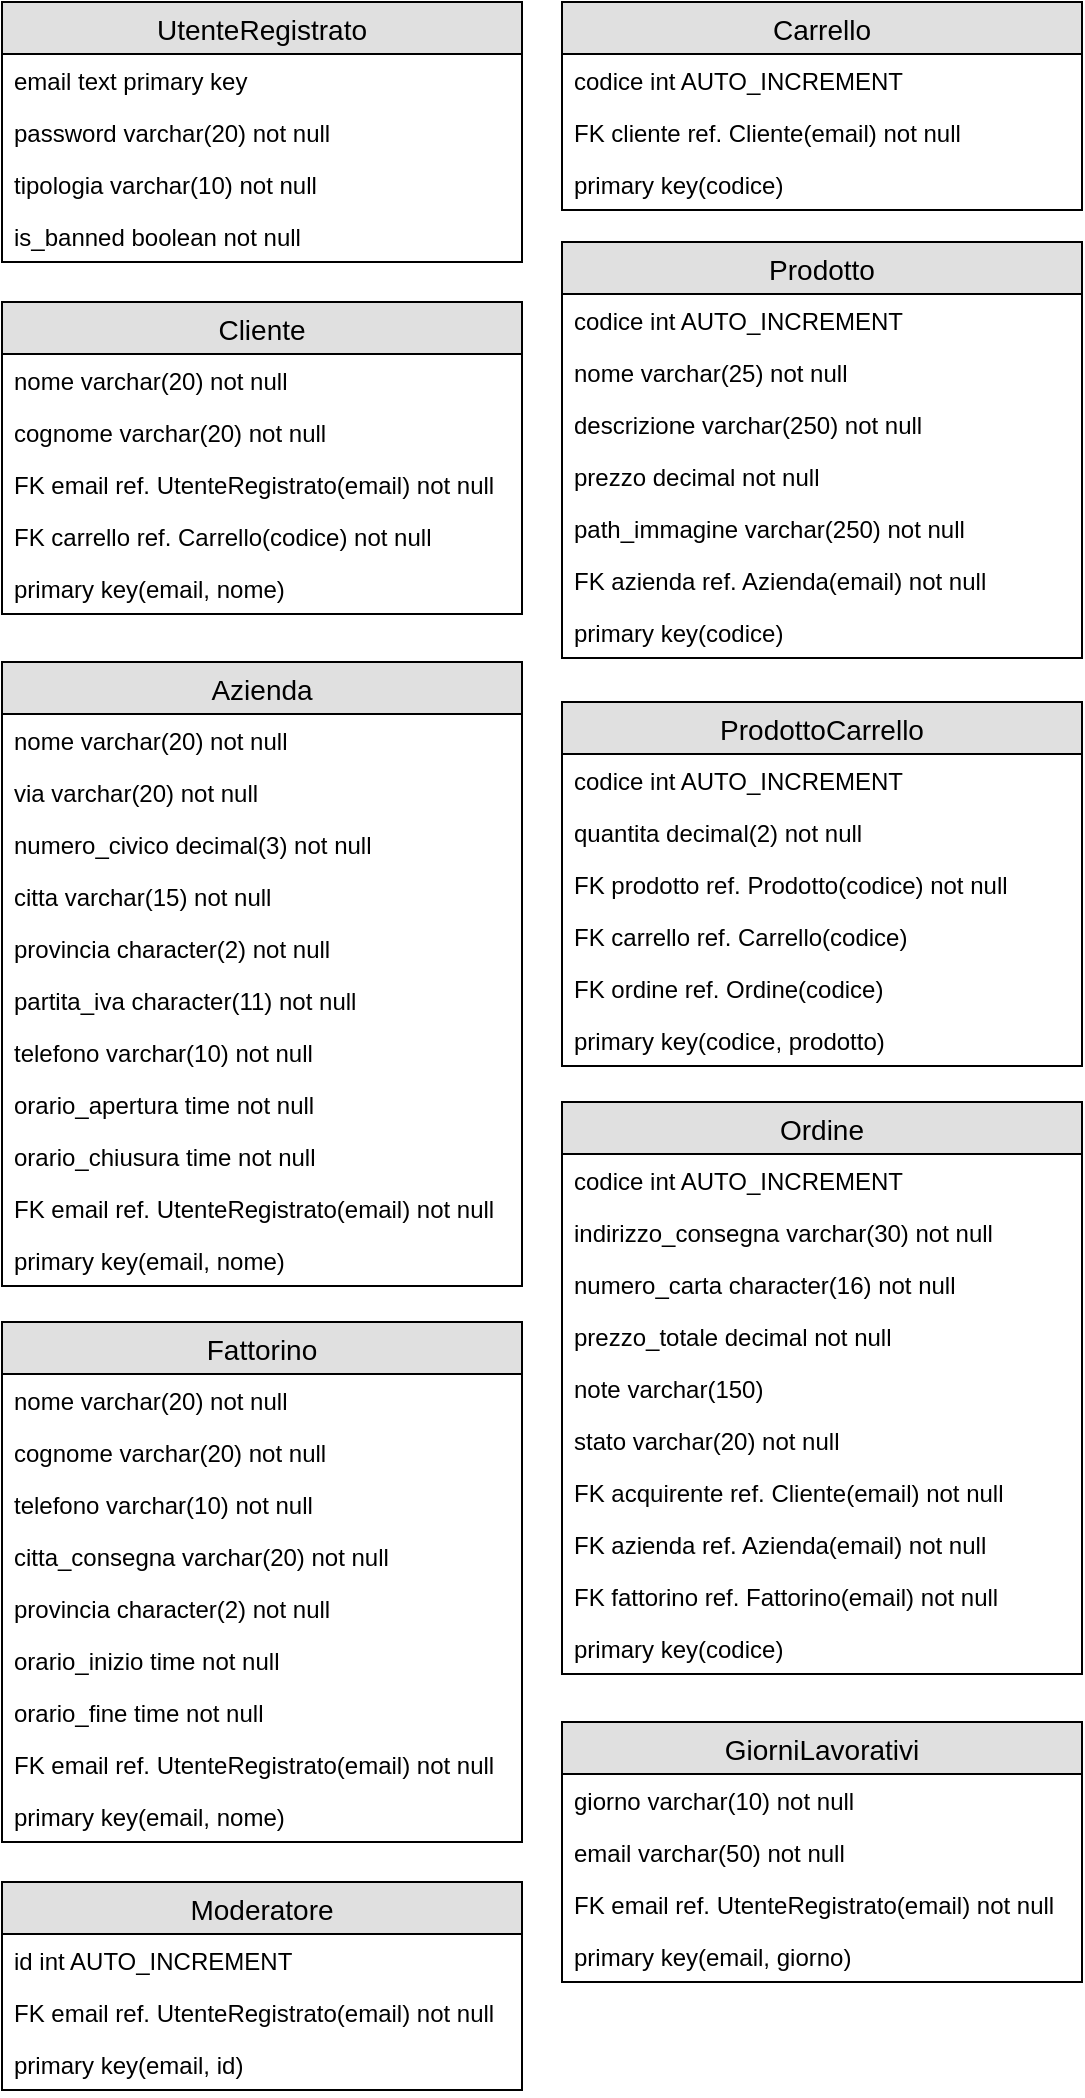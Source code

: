 <mxfile version="12.3.6" type="device" pages="1"><diagram id="85LuzKL_c4HbYvfZT2sP" name="Pagina-1"><mxGraphModel dx="1939" dy="979" grid="1" gridSize="10" guides="1" tooltips="1" connect="1" arrows="1" fold="1" page="1" pageScale="1" pageWidth="827" pageHeight="1169" math="0" shadow="0"><root><mxCell id="0"/><mxCell id="1" parent="0"/><mxCell id="py9edLyc-tWd0My7EIt6-1" value="UtenteRegistrato" style="swimlane;fontStyle=0;childLayout=stackLayout;horizontal=1;startSize=26;fillColor=#e0e0e0;horizontalStack=0;resizeParent=1;resizeParentMax=0;resizeLast=0;collapsible=1;marginBottom=0;swimlaneFillColor=#ffffff;align=center;fontSize=14;" parent="1" vertex="1"><mxGeometry x="40" y="40" width="260" height="130" as="geometry"/></mxCell><mxCell id="py9edLyc-tWd0My7EIt6-2" value="email text primary key" style="text;strokeColor=none;fillColor=none;spacingLeft=4;spacingRight=4;overflow=hidden;rotatable=0;points=[[0,0.5],[1,0.5]];portConstraint=eastwest;fontSize=12;" parent="py9edLyc-tWd0My7EIt6-1" vertex="1"><mxGeometry y="26" width="260" height="26" as="geometry"/></mxCell><mxCell id="py9edLyc-tWd0My7EIt6-3" value="password varchar(20) not null" style="text;strokeColor=none;fillColor=none;spacingLeft=4;spacingRight=4;overflow=hidden;rotatable=0;points=[[0,0.5],[1,0.5]];portConstraint=eastwest;fontSize=12;" parent="py9edLyc-tWd0My7EIt6-1" vertex="1"><mxGeometry y="52" width="260" height="26" as="geometry"/></mxCell><mxCell id="py9edLyc-tWd0My7EIt6-4" value="tipologia varchar(10) not null" style="text;strokeColor=none;fillColor=none;spacingLeft=4;spacingRight=4;overflow=hidden;rotatable=0;points=[[0,0.5],[1,0.5]];portConstraint=eastwest;fontSize=12;" parent="py9edLyc-tWd0My7EIt6-1" vertex="1"><mxGeometry y="78" width="260" height="26" as="geometry"/></mxCell><mxCell id="plscKms_ZSGpTgCb4Nuk-16" value="is_banned boolean not null" style="text;strokeColor=none;fillColor=none;spacingLeft=4;spacingRight=4;overflow=hidden;rotatable=0;points=[[0,0.5],[1,0.5]];portConstraint=eastwest;fontSize=12;" parent="py9edLyc-tWd0My7EIt6-1" vertex="1"><mxGeometry y="104" width="260" height="26" as="geometry"/></mxCell><mxCell id="plscKms_ZSGpTgCb4Nuk-6" value="Cliente" style="swimlane;fontStyle=0;childLayout=stackLayout;horizontal=1;startSize=26;fillColor=#e0e0e0;horizontalStack=0;resizeParent=1;resizeParentMax=0;resizeLast=0;collapsible=1;marginBottom=0;swimlaneFillColor=#ffffff;align=center;fontSize=14;" parent="1" vertex="1"><mxGeometry x="40" y="190" width="260" height="156" as="geometry"/></mxCell><mxCell id="plscKms_ZSGpTgCb4Nuk-8" value="nome varchar(20) not null" style="text;strokeColor=none;fillColor=none;spacingLeft=4;spacingRight=4;overflow=hidden;rotatable=0;points=[[0,0.5],[1,0.5]];portConstraint=eastwest;fontSize=12;" parent="plscKms_ZSGpTgCb4Nuk-6" vertex="1"><mxGeometry y="26" width="260" height="26" as="geometry"/></mxCell><mxCell id="plscKms_ZSGpTgCb4Nuk-9" value="cognome varchar(20) not null" style="text;strokeColor=none;fillColor=none;spacingLeft=4;spacingRight=4;overflow=hidden;rotatable=0;points=[[0,0.5],[1,0.5]];portConstraint=eastwest;fontSize=12;" parent="plscKms_ZSGpTgCb4Nuk-6" vertex="1"><mxGeometry y="52" width="260" height="26" as="geometry"/></mxCell><mxCell id="plscKms_ZSGpTgCb4Nuk-19" value="FK email ref. UtenteRegistrato(email) not null" style="text;strokeColor=none;fillColor=none;spacingLeft=4;spacingRight=4;overflow=hidden;rotatable=0;points=[[0,0.5],[1,0.5]];portConstraint=eastwest;fontSize=12;" parent="plscKms_ZSGpTgCb4Nuk-6" vertex="1"><mxGeometry y="78" width="260" height="26" as="geometry"/></mxCell><mxCell id="uDAPxce4U9wjJS62TjSw-6" value="FK carrello ref. Carrello(codice) not null" style="text;strokeColor=none;fillColor=none;spacingLeft=4;spacingRight=4;overflow=hidden;rotatable=0;points=[[0,0.5],[1,0.5]];portConstraint=eastwest;fontSize=12;" vertex="1" parent="plscKms_ZSGpTgCb4Nuk-6"><mxGeometry y="104" width="260" height="26" as="geometry"/></mxCell><mxCell id="plscKms_ZSGpTgCb4Nuk-25" value="primary key(email, nome)" style="text;strokeColor=none;fillColor=none;spacingLeft=4;spacingRight=4;overflow=hidden;rotatable=0;points=[[0,0.5],[1,0.5]];portConstraint=eastwest;fontSize=12;" parent="plscKms_ZSGpTgCb4Nuk-6" vertex="1"><mxGeometry y="130" width="260" height="26" as="geometry"/></mxCell><mxCell id="plscKms_ZSGpTgCb4Nuk-27" value="Azienda" style="swimlane;fontStyle=0;childLayout=stackLayout;horizontal=1;startSize=26;fillColor=#e0e0e0;horizontalStack=0;resizeParent=1;resizeParentMax=0;resizeLast=0;collapsible=1;marginBottom=0;swimlaneFillColor=#ffffff;align=center;fontSize=14;" parent="1" vertex="1"><mxGeometry x="40" y="370" width="260" height="312" as="geometry"/></mxCell><mxCell id="plscKms_ZSGpTgCb4Nuk-29" value="nome varchar(20) not null" style="text;strokeColor=none;fillColor=none;spacingLeft=4;spacingRight=4;overflow=hidden;rotatable=0;points=[[0,0.5],[1,0.5]];portConstraint=eastwest;fontSize=12;" parent="plscKms_ZSGpTgCb4Nuk-27" vertex="1"><mxGeometry y="26" width="260" height="26" as="geometry"/></mxCell><mxCell id="plscKms_ZSGpTgCb4Nuk-30" value="via varchar(20) not null" style="text;strokeColor=none;fillColor=none;spacingLeft=4;spacingRight=4;overflow=hidden;rotatable=0;points=[[0,0.5],[1,0.5]];portConstraint=eastwest;fontSize=12;" parent="plscKms_ZSGpTgCb4Nuk-27" vertex="1"><mxGeometry y="52" width="260" height="26" as="geometry"/></mxCell><mxCell id="plscKms_ZSGpTgCb4Nuk-45" value="numero_civico decimal(3) not null" style="text;strokeColor=none;fillColor=none;spacingLeft=4;spacingRight=4;overflow=hidden;rotatable=0;points=[[0,0.5],[1,0.5]];portConstraint=eastwest;fontSize=12;" parent="plscKms_ZSGpTgCb4Nuk-27" vertex="1"><mxGeometry y="78" width="260" height="26" as="geometry"/></mxCell><mxCell id="plscKms_ZSGpTgCb4Nuk-46" value="citta varchar(15) not null" style="text;strokeColor=none;fillColor=none;spacingLeft=4;spacingRight=4;overflow=hidden;rotatable=0;points=[[0,0.5],[1,0.5]];portConstraint=eastwest;fontSize=12;" parent="plscKms_ZSGpTgCb4Nuk-27" vertex="1"><mxGeometry y="104" width="260" height="26" as="geometry"/></mxCell><mxCell id="plscKms_ZSGpTgCb4Nuk-47" value="provincia character(2) not null" style="text;strokeColor=none;fillColor=none;spacingLeft=4;spacingRight=4;overflow=hidden;rotatable=0;points=[[0,0.5],[1,0.5]];portConstraint=eastwest;fontSize=12;" parent="plscKms_ZSGpTgCb4Nuk-27" vertex="1"><mxGeometry y="130" width="260" height="26" as="geometry"/></mxCell><mxCell id="plscKms_ZSGpTgCb4Nuk-50" value="partita_iva character(11) not null" style="text;strokeColor=none;fillColor=none;spacingLeft=4;spacingRight=4;overflow=hidden;rotatable=0;points=[[0,0.5],[1,0.5]];portConstraint=eastwest;fontSize=12;" parent="plscKms_ZSGpTgCb4Nuk-27" vertex="1"><mxGeometry y="156" width="260" height="26" as="geometry"/></mxCell><mxCell id="plscKms_ZSGpTgCb4Nuk-51" value="telefono varchar(10) not null" style="text;strokeColor=none;fillColor=none;spacingLeft=4;spacingRight=4;overflow=hidden;rotatable=0;points=[[0,0.5],[1,0.5]];portConstraint=eastwest;fontSize=12;" parent="plscKms_ZSGpTgCb4Nuk-27" vertex="1"><mxGeometry y="182" width="260" height="26" as="geometry"/></mxCell><mxCell id="plscKms_ZSGpTgCb4Nuk-73" value="orario_apertura time not null" style="text;strokeColor=none;fillColor=none;spacingLeft=4;spacingRight=4;overflow=hidden;rotatable=0;points=[[0,0.5],[1,0.5]];portConstraint=eastwest;fontSize=12;" parent="plscKms_ZSGpTgCb4Nuk-27" vertex="1"><mxGeometry y="208" width="260" height="26" as="geometry"/></mxCell><mxCell id="plscKms_ZSGpTgCb4Nuk-74" value="orario_chiusura time not null" style="text;strokeColor=none;fillColor=none;spacingLeft=4;spacingRight=4;overflow=hidden;rotatable=0;points=[[0,0.5],[1,0.5]];portConstraint=eastwest;fontSize=12;" parent="plscKms_ZSGpTgCb4Nuk-27" vertex="1"><mxGeometry y="234" width="260" height="26" as="geometry"/></mxCell><mxCell id="plscKms_ZSGpTgCb4Nuk-52" value="FK email ref. UtenteRegistrato(email) not null" style="text;strokeColor=none;fillColor=none;spacingLeft=4;spacingRight=4;overflow=hidden;rotatable=0;points=[[0,0.5],[1,0.5]];portConstraint=eastwest;fontSize=12;" parent="plscKms_ZSGpTgCb4Nuk-27" vertex="1"><mxGeometry y="260" width="260" height="26" as="geometry"/></mxCell><mxCell id="plscKms_ZSGpTgCb4Nuk-66" value="primary key(email, nome)" style="text;strokeColor=none;fillColor=none;spacingLeft=4;spacingRight=4;overflow=hidden;rotatable=0;points=[[0,0.5],[1,0.5]];portConstraint=eastwest;fontSize=12;" parent="plscKms_ZSGpTgCb4Nuk-27" vertex="1"><mxGeometry y="286" width="260" height="26" as="geometry"/></mxCell><mxCell id="plscKms_ZSGpTgCb4Nuk-67" value="Fattorino" style="swimlane;fontStyle=0;childLayout=stackLayout;horizontal=1;startSize=26;fillColor=#e0e0e0;horizontalStack=0;resizeParent=1;resizeParentMax=0;resizeLast=0;collapsible=1;marginBottom=0;swimlaneFillColor=#ffffff;align=center;fontSize=14;" parent="1" vertex="1"><mxGeometry x="40" y="700" width="260" height="260" as="geometry"/></mxCell><mxCell id="plscKms_ZSGpTgCb4Nuk-69" value="nome varchar(20) not null" style="text;strokeColor=none;fillColor=none;spacingLeft=4;spacingRight=4;overflow=hidden;rotatable=0;points=[[0,0.5],[1,0.5]];portConstraint=eastwest;fontSize=12;" parent="plscKms_ZSGpTgCb4Nuk-67" vertex="1"><mxGeometry y="26" width="260" height="26" as="geometry"/></mxCell><mxCell id="plscKms_ZSGpTgCb4Nuk-70" value="cognome varchar(20) not null" style="text;strokeColor=none;fillColor=none;spacingLeft=4;spacingRight=4;overflow=hidden;rotatable=0;points=[[0,0.5],[1,0.5]];portConstraint=eastwest;fontSize=12;" parent="plscKms_ZSGpTgCb4Nuk-67" vertex="1"><mxGeometry y="52" width="260" height="26" as="geometry"/></mxCell><mxCell id="plscKms_ZSGpTgCb4Nuk-75" value="telefono varchar(10) not null" style="text;strokeColor=none;fillColor=none;spacingLeft=4;spacingRight=4;overflow=hidden;rotatable=0;points=[[0,0.5],[1,0.5]];portConstraint=eastwest;fontSize=12;" parent="plscKms_ZSGpTgCb4Nuk-67" vertex="1"><mxGeometry y="78" width="260" height="26" as="geometry"/></mxCell><mxCell id="plscKms_ZSGpTgCb4Nuk-76" value="citta_consegna varchar(20) not null" style="text;strokeColor=none;fillColor=none;spacingLeft=4;spacingRight=4;overflow=hidden;rotatable=0;points=[[0,0.5],[1,0.5]];portConstraint=eastwest;fontSize=12;" parent="plscKms_ZSGpTgCb4Nuk-67" vertex="1"><mxGeometry y="104" width="260" height="26" as="geometry"/></mxCell><mxCell id="plscKms_ZSGpTgCb4Nuk-77" value="provincia character(2) not null" style="text;strokeColor=none;fillColor=none;spacingLeft=4;spacingRight=4;overflow=hidden;rotatable=0;points=[[0,0.5],[1,0.5]];portConstraint=eastwest;fontSize=12;" parent="plscKms_ZSGpTgCb4Nuk-67" vertex="1"><mxGeometry y="130" width="260" height="26" as="geometry"/></mxCell><mxCell id="plscKms_ZSGpTgCb4Nuk-78" value="orario_inizio time not null" style="text;strokeColor=none;fillColor=none;spacingLeft=4;spacingRight=4;overflow=hidden;rotatable=0;points=[[0,0.5],[1,0.5]];portConstraint=eastwest;fontSize=12;" parent="plscKms_ZSGpTgCb4Nuk-67" vertex="1"><mxGeometry y="156" width="260" height="26" as="geometry"/></mxCell><mxCell id="plscKms_ZSGpTgCb4Nuk-79" value="orario_fine time not null" style="text;strokeColor=none;fillColor=none;spacingLeft=4;spacingRight=4;overflow=hidden;rotatable=0;points=[[0,0.5],[1,0.5]];portConstraint=eastwest;fontSize=12;" parent="plscKms_ZSGpTgCb4Nuk-67" vertex="1"><mxGeometry y="182" width="260" height="26" as="geometry"/></mxCell><mxCell id="plscKms_ZSGpTgCb4Nuk-71" value="FK email ref. UtenteRegistrato(email) not null" style="text;strokeColor=none;fillColor=none;spacingLeft=4;spacingRight=4;overflow=hidden;rotatable=0;points=[[0,0.5],[1,0.5]];portConstraint=eastwest;fontSize=12;" parent="plscKms_ZSGpTgCb4Nuk-67" vertex="1"><mxGeometry y="208" width="260" height="26" as="geometry"/></mxCell><mxCell id="plscKms_ZSGpTgCb4Nuk-72" value="primary key(email, nome)" style="text;strokeColor=none;fillColor=none;spacingLeft=4;spacingRight=4;overflow=hidden;rotatable=0;points=[[0,0.5],[1,0.5]];portConstraint=eastwest;fontSize=12;" parent="plscKms_ZSGpTgCb4Nuk-67" vertex="1"><mxGeometry y="234" width="260" height="26" as="geometry"/></mxCell><mxCell id="plscKms_ZSGpTgCb4Nuk-80" value="Moderatore" style="swimlane;fontStyle=0;childLayout=stackLayout;horizontal=1;startSize=26;fillColor=#e0e0e0;horizontalStack=0;resizeParent=1;resizeParentMax=0;resizeLast=0;collapsible=1;marginBottom=0;swimlaneFillColor=#ffffff;align=center;fontSize=14;" parent="1" vertex="1"><mxGeometry x="40" y="980" width="260" height="104" as="geometry"/></mxCell><mxCell id="plscKms_ZSGpTgCb4Nuk-81" value="id int AUTO_INCREMENT" style="text;strokeColor=none;fillColor=none;spacingLeft=4;spacingRight=4;overflow=hidden;rotatable=0;points=[[0,0.5],[1,0.5]];portConstraint=eastwest;fontSize=12;" parent="plscKms_ZSGpTgCb4Nuk-80" vertex="1"><mxGeometry y="26" width="260" height="26" as="geometry"/></mxCell><mxCell id="plscKms_ZSGpTgCb4Nuk-84" value="FK email ref. UtenteRegistrato(email) not null" style="text;strokeColor=none;fillColor=none;spacingLeft=4;spacingRight=4;overflow=hidden;rotatable=0;points=[[0,0.5],[1,0.5]];portConstraint=eastwest;fontSize=12;" parent="plscKms_ZSGpTgCb4Nuk-80" vertex="1"><mxGeometry y="52" width="260" height="26" as="geometry"/></mxCell><mxCell id="plscKms_ZSGpTgCb4Nuk-85" value="primary key(email, id)" style="text;strokeColor=none;fillColor=none;spacingLeft=4;spacingRight=4;overflow=hidden;rotatable=0;points=[[0,0.5],[1,0.5]];portConstraint=eastwest;fontSize=12;" parent="plscKms_ZSGpTgCb4Nuk-80" vertex="1"><mxGeometry y="78" width="260" height="26" as="geometry"/></mxCell><mxCell id="plscKms_ZSGpTgCb4Nuk-86" value="GiorniLavorativi" style="swimlane;fontStyle=0;childLayout=stackLayout;horizontal=1;startSize=26;fillColor=#e0e0e0;horizontalStack=0;resizeParent=1;resizeParentMax=0;resizeLast=0;collapsible=1;marginBottom=0;swimlaneFillColor=#ffffff;align=center;fontSize=14;" parent="1" vertex="1"><mxGeometry x="320" y="900" width="260" height="130" as="geometry"/></mxCell><mxCell id="plscKms_ZSGpTgCb4Nuk-87" value="giorno varchar(10) not null" style="text;strokeColor=none;fillColor=none;spacingLeft=4;spacingRight=4;overflow=hidden;rotatable=0;points=[[0,0.5],[1,0.5]];portConstraint=eastwest;fontSize=12;" parent="plscKms_ZSGpTgCb4Nuk-86" vertex="1"><mxGeometry y="26" width="260" height="26" as="geometry"/></mxCell><mxCell id="plscKms_ZSGpTgCb4Nuk-88" value="email varchar(50) not null" style="text;strokeColor=none;fillColor=none;spacingLeft=4;spacingRight=4;overflow=hidden;rotatable=0;points=[[0,0.5],[1,0.5]];portConstraint=eastwest;fontSize=12;" parent="plscKms_ZSGpTgCb4Nuk-86" vertex="1"><mxGeometry y="52" width="260" height="26" as="geometry"/></mxCell><mxCell id="plscKms_ZSGpTgCb4Nuk-90" value="FK email ref. UtenteRegistrato(email) not null" style="text;strokeColor=none;fillColor=none;spacingLeft=4;spacingRight=4;overflow=hidden;rotatable=0;points=[[0,0.5],[1,0.5]];portConstraint=eastwest;fontSize=12;" parent="plscKms_ZSGpTgCb4Nuk-86" vertex="1"><mxGeometry y="78" width="260" height="26" as="geometry"/></mxCell><mxCell id="plscKms_ZSGpTgCb4Nuk-89" value="primary key(email, giorno)" style="text;strokeColor=none;fillColor=none;spacingLeft=4;spacingRight=4;overflow=hidden;rotatable=0;points=[[0,0.5],[1,0.5]];portConstraint=eastwest;fontSize=12;" parent="plscKms_ZSGpTgCb4Nuk-86" vertex="1"><mxGeometry y="104" width="260" height="26" as="geometry"/></mxCell><mxCell id="plscKms_ZSGpTgCb4Nuk-91" value="Carrello" style="swimlane;fontStyle=0;childLayout=stackLayout;horizontal=1;startSize=26;fillColor=#e0e0e0;horizontalStack=0;resizeParent=1;resizeParentMax=0;resizeLast=0;collapsible=1;marginBottom=0;swimlaneFillColor=#ffffff;align=center;fontSize=14;" parent="1" vertex="1"><mxGeometry x="320" y="40" width="260" height="104" as="geometry"/></mxCell><mxCell id="plscKms_ZSGpTgCb4Nuk-92" value="codice int AUTO_INCREMENT" style="text;strokeColor=none;fillColor=none;spacingLeft=4;spacingRight=4;overflow=hidden;rotatable=0;points=[[0,0.5],[1,0.5]];portConstraint=eastwest;fontSize=12;" parent="plscKms_ZSGpTgCb4Nuk-91" vertex="1"><mxGeometry y="26" width="260" height="26" as="geometry"/></mxCell><mxCell id="uDAPxce4U9wjJS62TjSw-8" value="FK cliente ref. Cliente(email) not null" style="text;strokeColor=none;fillColor=none;spacingLeft=4;spacingRight=4;overflow=hidden;rotatable=0;points=[[0,0.5],[1,0.5]];portConstraint=eastwest;fontSize=12;" vertex="1" parent="plscKms_ZSGpTgCb4Nuk-91"><mxGeometry y="52" width="260" height="26" as="geometry"/></mxCell><mxCell id="plscKms_ZSGpTgCb4Nuk-93" value="primary key(codice)" style="text;strokeColor=none;fillColor=none;spacingLeft=4;spacingRight=4;overflow=hidden;rotatable=0;points=[[0,0.5],[1,0.5]];portConstraint=eastwest;fontSize=12;" parent="plscKms_ZSGpTgCb4Nuk-91" vertex="1"><mxGeometry y="78" width="260" height="26" as="geometry"/></mxCell><mxCell id="uDAPxce4U9wjJS62TjSw-2" value="Prodotto" style="swimlane;fontStyle=0;childLayout=stackLayout;horizontal=1;startSize=26;fillColor=#e0e0e0;horizontalStack=0;resizeParent=1;resizeParentMax=0;resizeLast=0;collapsible=1;marginBottom=0;swimlaneFillColor=#ffffff;align=center;fontSize=14;" vertex="1" parent="1"><mxGeometry x="320" y="160" width="260" height="208" as="geometry"/></mxCell><mxCell id="uDAPxce4U9wjJS62TjSw-3" value="codice int AUTO_INCREMENT" style="text;strokeColor=none;fillColor=none;spacingLeft=4;spacingRight=4;overflow=hidden;rotatable=0;points=[[0,0.5],[1,0.5]];portConstraint=eastwest;fontSize=12;" vertex="1" parent="uDAPxce4U9wjJS62TjSw-2"><mxGeometry y="26" width="260" height="26" as="geometry"/></mxCell><mxCell id="uDAPxce4U9wjJS62TjSw-4" value="nome varchar(25) not null" style="text;strokeColor=none;fillColor=none;spacingLeft=4;spacingRight=4;overflow=hidden;rotatable=0;points=[[0,0.5],[1,0.5]];portConstraint=eastwest;fontSize=12;" vertex="1" parent="uDAPxce4U9wjJS62TjSw-2"><mxGeometry y="52" width="260" height="26" as="geometry"/></mxCell><mxCell id="uDAPxce4U9wjJS62TjSw-5" value="descrizione varchar(250) not null" style="text;strokeColor=none;fillColor=none;spacingLeft=4;spacingRight=4;overflow=hidden;rotatable=0;points=[[0,0.5],[1,0.5]];portConstraint=eastwest;fontSize=12;" vertex="1" parent="uDAPxce4U9wjJS62TjSw-2"><mxGeometry y="78" width="260" height="26" as="geometry"/></mxCell><mxCell id="uDAPxce4U9wjJS62TjSw-9" value="prezzo decimal not null" style="text;strokeColor=none;fillColor=none;spacingLeft=4;spacingRight=4;overflow=hidden;rotatable=0;points=[[0,0.5],[1,0.5]];portConstraint=eastwest;fontSize=12;" vertex="1" parent="uDAPxce4U9wjJS62TjSw-2"><mxGeometry y="104" width="260" height="26" as="geometry"/></mxCell><mxCell id="uDAPxce4U9wjJS62TjSw-10" value="path_immagine varchar(250) not null" style="text;strokeColor=none;fillColor=none;spacingLeft=4;spacingRight=4;overflow=hidden;rotatable=0;points=[[0,0.5],[1,0.5]];portConstraint=eastwest;fontSize=12;" vertex="1" parent="uDAPxce4U9wjJS62TjSw-2"><mxGeometry y="130" width="260" height="26" as="geometry"/></mxCell><mxCell id="uDAPxce4U9wjJS62TjSw-11" value="FK azienda ref. Azienda(email) not null" style="text;strokeColor=none;fillColor=none;spacingLeft=4;spacingRight=4;overflow=hidden;rotatable=0;points=[[0,0.5],[1,0.5]];portConstraint=eastwest;fontSize=12;" vertex="1" parent="uDAPxce4U9wjJS62TjSw-2"><mxGeometry y="156" width="260" height="26" as="geometry"/></mxCell><mxCell id="uDAPxce4U9wjJS62TjSw-12" value="primary key(codice)" style="text;strokeColor=none;fillColor=none;spacingLeft=4;spacingRight=4;overflow=hidden;rotatable=0;points=[[0,0.5],[1,0.5]];portConstraint=eastwest;fontSize=12;" vertex="1" parent="uDAPxce4U9wjJS62TjSw-2"><mxGeometry y="182" width="260" height="26" as="geometry"/></mxCell><mxCell id="uDAPxce4U9wjJS62TjSw-13" value="ProdottoCarrello" style="swimlane;fontStyle=0;childLayout=stackLayout;horizontal=1;startSize=26;fillColor=#e0e0e0;horizontalStack=0;resizeParent=1;resizeParentMax=0;resizeLast=0;collapsible=1;marginBottom=0;swimlaneFillColor=#ffffff;align=center;fontSize=14;" vertex="1" parent="1"><mxGeometry x="320" y="390" width="260" height="182" as="geometry"/></mxCell><mxCell id="uDAPxce4U9wjJS62TjSw-14" value="codice int AUTO_INCREMENT" style="text;strokeColor=none;fillColor=none;spacingLeft=4;spacingRight=4;overflow=hidden;rotatable=0;points=[[0,0.5],[1,0.5]];portConstraint=eastwest;fontSize=12;" vertex="1" parent="uDAPxce4U9wjJS62TjSw-13"><mxGeometry y="26" width="260" height="26" as="geometry"/></mxCell><mxCell id="uDAPxce4U9wjJS62TjSw-17" value="quantita decimal(2) not null" style="text;strokeColor=none;fillColor=none;spacingLeft=4;spacingRight=4;overflow=hidden;rotatable=0;points=[[0,0.5],[1,0.5]];portConstraint=eastwest;fontSize=12;" vertex="1" parent="uDAPxce4U9wjJS62TjSw-13"><mxGeometry y="52" width="260" height="26" as="geometry"/></mxCell><mxCell id="uDAPxce4U9wjJS62TjSw-15" value="FK prodotto ref. Prodotto(codice) not null" style="text;strokeColor=none;fillColor=none;spacingLeft=4;spacingRight=4;overflow=hidden;rotatable=0;points=[[0,0.5],[1,0.5]];portConstraint=eastwest;fontSize=12;" vertex="1" parent="uDAPxce4U9wjJS62TjSw-13"><mxGeometry y="78" width="260" height="26" as="geometry"/></mxCell><mxCell id="uDAPxce4U9wjJS62TjSw-19" value="FK carrello ref. Carrello(codice)" style="text;strokeColor=none;fillColor=none;spacingLeft=4;spacingRight=4;overflow=hidden;rotatable=0;points=[[0,0.5],[1,0.5]];portConstraint=eastwest;fontSize=12;" vertex="1" parent="uDAPxce4U9wjJS62TjSw-13"><mxGeometry y="104" width="260" height="26" as="geometry"/></mxCell><mxCell id="uDAPxce4U9wjJS62TjSw-20" value="FK ordine ref. Ordine(codice)" style="text;strokeColor=none;fillColor=none;spacingLeft=4;spacingRight=4;overflow=hidden;rotatable=0;points=[[0,0.5],[1,0.5]];portConstraint=eastwest;fontSize=12;" vertex="1" parent="uDAPxce4U9wjJS62TjSw-13"><mxGeometry y="130" width="260" height="26" as="geometry"/></mxCell><mxCell id="uDAPxce4U9wjJS62TjSw-16" value="primary key(codice, prodotto)" style="text;strokeColor=none;fillColor=none;spacingLeft=4;spacingRight=4;overflow=hidden;rotatable=0;points=[[0,0.5],[1,0.5]];portConstraint=eastwest;fontSize=12;" vertex="1" parent="uDAPxce4U9wjJS62TjSw-13"><mxGeometry y="156" width="260" height="26" as="geometry"/></mxCell><mxCell id="uDAPxce4U9wjJS62TjSw-22" value="Ordine" style="swimlane;fontStyle=0;childLayout=stackLayout;horizontal=1;startSize=26;fillColor=#e0e0e0;horizontalStack=0;resizeParent=1;resizeParentMax=0;resizeLast=0;collapsible=1;marginBottom=0;swimlaneFillColor=#ffffff;align=center;fontSize=14;" vertex="1" parent="1"><mxGeometry x="320" y="590" width="260" height="286" as="geometry"/></mxCell><mxCell id="uDAPxce4U9wjJS62TjSw-23" value="codice int AUTO_INCREMENT" style="text;strokeColor=none;fillColor=none;spacingLeft=4;spacingRight=4;overflow=hidden;rotatable=0;points=[[0,0.5],[1,0.5]];portConstraint=eastwest;fontSize=12;" vertex="1" parent="uDAPxce4U9wjJS62TjSw-22"><mxGeometry y="26" width="260" height="26" as="geometry"/></mxCell><mxCell id="uDAPxce4U9wjJS62TjSw-24" value="indirizzo_consegna varchar(30) not null" style="text;strokeColor=none;fillColor=none;spacingLeft=4;spacingRight=4;overflow=hidden;rotatable=0;points=[[0,0.5],[1,0.5]];portConstraint=eastwest;fontSize=12;" vertex="1" parent="uDAPxce4U9wjJS62TjSw-22"><mxGeometry y="52" width="260" height="26" as="geometry"/></mxCell><mxCell id="uDAPxce4U9wjJS62TjSw-25" value="numero_carta character(16) not null" style="text;strokeColor=none;fillColor=none;spacingLeft=4;spacingRight=4;overflow=hidden;rotatable=0;points=[[0,0.5],[1,0.5]];portConstraint=eastwest;fontSize=12;" vertex="1" parent="uDAPxce4U9wjJS62TjSw-22"><mxGeometry y="78" width="260" height="26" as="geometry"/></mxCell><mxCell id="uDAPxce4U9wjJS62TjSw-26" value="prezzo_totale decimal not null" style="text;strokeColor=none;fillColor=none;spacingLeft=4;spacingRight=4;overflow=hidden;rotatable=0;points=[[0,0.5],[1,0.5]];portConstraint=eastwest;fontSize=12;" vertex="1" parent="uDAPxce4U9wjJS62TjSw-22"><mxGeometry y="104" width="260" height="26" as="geometry"/></mxCell><mxCell id="uDAPxce4U9wjJS62TjSw-27" value="note varchar(150)" style="text;strokeColor=none;fillColor=none;spacingLeft=4;spacingRight=4;overflow=hidden;rotatable=0;points=[[0,0.5],[1,0.5]];portConstraint=eastwest;fontSize=12;" vertex="1" parent="uDAPxce4U9wjJS62TjSw-22"><mxGeometry y="130" width="260" height="26" as="geometry"/></mxCell><mxCell id="uDAPxce4U9wjJS62TjSw-28" value="stato varchar(20) not null" style="text;strokeColor=none;fillColor=none;spacingLeft=4;spacingRight=4;overflow=hidden;rotatable=0;points=[[0,0.5],[1,0.5]];portConstraint=eastwest;fontSize=12;" vertex="1" parent="uDAPxce4U9wjJS62TjSw-22"><mxGeometry y="156" width="260" height="26" as="geometry"/></mxCell><mxCell id="uDAPxce4U9wjJS62TjSw-30" value="FK acquirente ref. Cliente(email) not null" style="text;strokeColor=none;fillColor=none;spacingLeft=4;spacingRight=4;overflow=hidden;rotatable=0;points=[[0,0.5],[1,0.5]];portConstraint=eastwest;fontSize=12;" vertex="1" parent="uDAPxce4U9wjJS62TjSw-22"><mxGeometry y="182" width="260" height="26" as="geometry"/></mxCell><mxCell id="uDAPxce4U9wjJS62TjSw-32" value="FK azienda ref. Azienda(email) not null" style="text;strokeColor=none;fillColor=none;spacingLeft=4;spacingRight=4;overflow=hidden;rotatable=0;points=[[0,0.5],[1,0.5]];portConstraint=eastwest;fontSize=12;" vertex="1" parent="uDAPxce4U9wjJS62TjSw-22"><mxGeometry y="208" width="260" height="26" as="geometry"/></mxCell><mxCell id="uDAPxce4U9wjJS62TjSw-31" value="FK fattorino ref. Fattorino(email) not null" style="text;strokeColor=none;fillColor=none;spacingLeft=4;spacingRight=4;overflow=hidden;rotatable=0;points=[[0,0.5],[1,0.5]];portConstraint=eastwest;fontSize=12;" vertex="1" parent="uDAPxce4U9wjJS62TjSw-22"><mxGeometry y="234" width="260" height="26" as="geometry"/></mxCell><mxCell id="uDAPxce4U9wjJS62TjSw-29" value="primary key(codice)" style="text;strokeColor=none;fillColor=none;spacingLeft=4;spacingRight=4;overflow=hidden;rotatable=0;points=[[0,0.5],[1,0.5]];portConstraint=eastwest;fontSize=12;" vertex="1" parent="uDAPxce4U9wjJS62TjSw-22"><mxGeometry y="260" width="260" height="26" as="geometry"/></mxCell></root></mxGraphModel></diagram></mxfile>